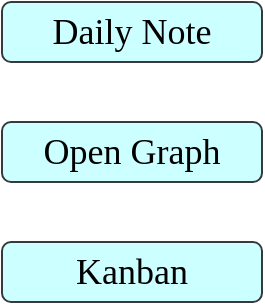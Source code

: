 <mxfile version="24.2.2" type="device">
  <diagram name="Страница — 1" id="Ujv-k7nxxoMeEbaMZR0F">
    <mxGraphModel dx="1434" dy="759" grid="1" gridSize="10" guides="1" tooltips="1" connect="1" arrows="1" fold="1" page="1" pageScale="1" pageWidth="827" pageHeight="1169" math="0" shadow="0">
      <root>
        <mxCell id="0" />
        <mxCell id="1" parent="0" />
        <mxCell id="pTYojIc0oZa6jpkdswAN-1" value="&lt;font face=&quot;Comic Sans MS&quot; style=&quot;font-size: 18px;&quot;&gt;Daily Note&lt;/font&gt;" style="rounded=1;whiteSpace=wrap;html=1;fillColor=#CCFFFF;strokeColor=#36393d;" vertex="1" parent="1">
          <mxGeometry x="190" y="130" width="130" height="30" as="geometry" />
        </mxCell>
        <mxCell id="pTYojIc0oZa6jpkdswAN-2" value="&lt;font face=&quot;Comic Sans MS&quot; style=&quot;font-size: 18px;&quot;&gt;Open Graph&lt;/font&gt;" style="rounded=1;whiteSpace=wrap;html=1;fillColor=#CCFFFF;strokeColor=#36393d;" vertex="1" parent="1">
          <mxGeometry x="190" y="190" width="130" height="30" as="geometry" />
        </mxCell>
        <mxCell id="pTYojIc0oZa6jpkdswAN-3" value="&lt;font face=&quot;Comic Sans MS&quot; style=&quot;font-size: 18px;&quot;&gt;Kanban&lt;/font&gt;" style="rounded=1;whiteSpace=wrap;html=1;fillColor=#CCFFFF;strokeColor=#36393d;" vertex="1" parent="1">
          <mxGeometry x="190" y="250" width="130" height="30" as="geometry" />
        </mxCell>
      </root>
    </mxGraphModel>
  </diagram>
</mxfile>

